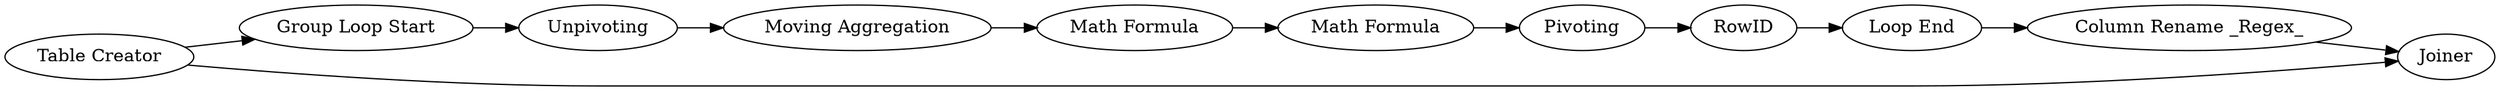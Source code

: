digraph {
	1 [label="Table Creator"]
	2 [label="Group Loop Start"]
	4 [label=Unpivoting]
	5 [label="Moving Aggregation"]
	6 [label="Math Formula"]
	7 [label=Pivoting]
	8 [label="Math Formula"]
	9 [label=RowID]
	10 [label="Loop End"]
	11 [label="Column Rename _Regex_"]
	12 [label=Joiner]
	1 -> 2
	1 -> 12
	2 -> 4
	4 -> 5
	5 -> 6
	6 -> 8
	7 -> 9
	8 -> 7
	9 -> 10
	10 -> 11
	11 -> 12
	rankdir=LR
}
